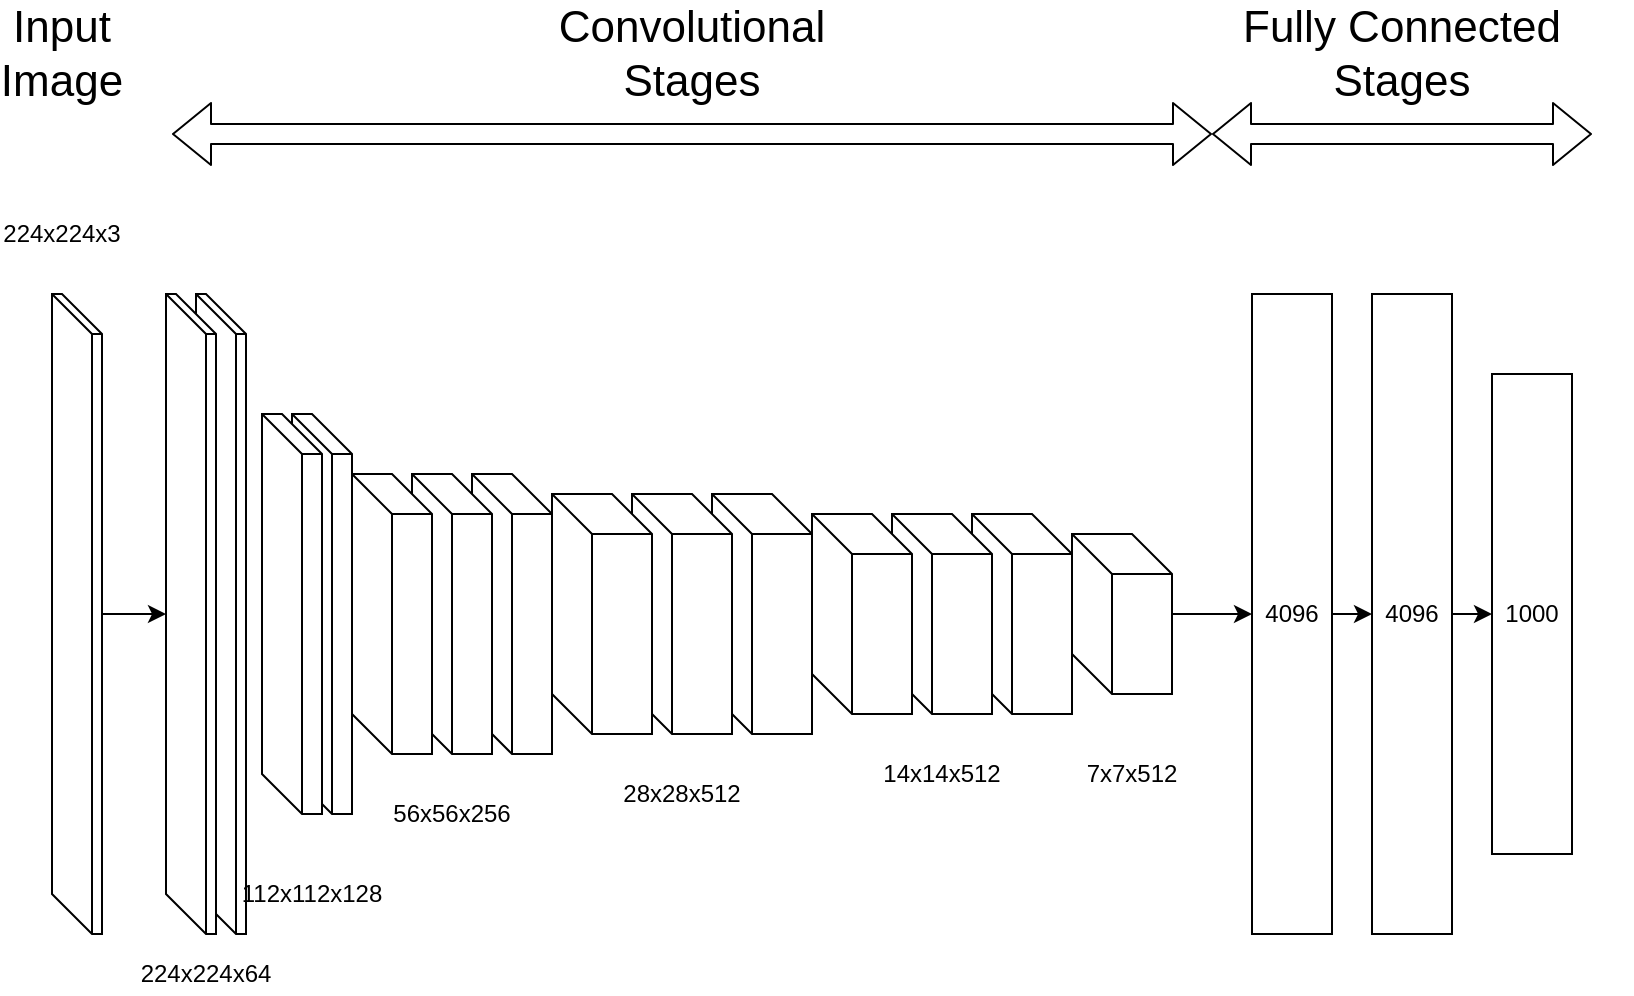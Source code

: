 <mxGraphModel dx="1303" dy="841" grid="1" gridSize="10" guides="1" tooltips="1" connect="1" arrows="1" fold="1" page="1" pageScale="1" pageWidth="850" pageHeight="1100" background="#ffffff"><root><mxCell id="0"/><mxCell id="1" parent="0"/><mxCell id="29" value="" style="shape=cube;whiteSpace=wrap;html=1;boundedLbl=1;" parent="1" vertex="1"><mxGeometry x="500" y="310" width="50" height="100" as="geometry"/></mxCell><mxCell id="8" value="" style="shape=cube;whiteSpace=wrap;html=1;boundedLbl=1;" parent="1" vertex="1"><mxGeometry x="460" y="310" width="50" height="100" as="geometry"/></mxCell><mxCell id="4" value="" style="shape=cube;whiteSpace=wrap;html=1;boundedLbl=1;" parent="1" vertex="1"><mxGeometry x="112" y="200" width="25" height="320" as="geometry"/></mxCell><mxCell id="35" style="edgeStyle=orthogonalEdgeStyle;rounded=0;html=1;exitX=1;exitY=0.5;entryX=0;entryY=0.5;jettySize=auto;orthogonalLoop=1;" parent="1" source="5" target="32" edge="1"><mxGeometry relative="1" as="geometry"/></mxCell><mxCell id="5" value="" style="shape=cube;whiteSpace=wrap;html=1;boundedLbl=1;" parent="1" vertex="1"><mxGeometry x="550" y="320" width="50" height="80" as="geometry"/></mxCell><mxCell id="9" value="" style="shape=cube;whiteSpace=wrap;html=1;boundedLbl=1;" parent="1" vertex="1"><mxGeometry x="420" y="310" width="50" height="100" as="geometry"/></mxCell><mxCell id="10" value="" style="shape=cube;whiteSpace=wrap;html=1;boundedLbl=1;" parent="1" vertex="1"><mxGeometry x="370" y="300" width="50" height="120" as="geometry"/></mxCell><mxCell id="11" value="" style="shape=cube;whiteSpace=wrap;html=1;boundedLbl=1;" parent="1" vertex="1"><mxGeometry x="330" y="300" width="50" height="120" as="geometry"/></mxCell><mxCell id="12" value="" style="shape=cube;whiteSpace=wrap;html=1;boundedLbl=1;" parent="1" vertex="1"><mxGeometry x="290" y="300" width="50" height="120" as="geometry"/></mxCell><mxCell id="13" value="" style="shape=cube;whiteSpace=wrap;html=1;boundedLbl=1;" parent="1" vertex="1"><mxGeometry x="250" y="290" width="40" height="140" as="geometry"/></mxCell><mxCell id="14" value="" style="shape=cube;whiteSpace=wrap;html=1;boundedLbl=1;" parent="1" vertex="1"><mxGeometry x="220" y="290" width="40" height="140" as="geometry"/></mxCell><mxCell id="18" style="edgeStyle=orthogonalEdgeStyle;rounded=0;html=1;exitX=0;exitY=0.75;jettySize=auto;orthogonalLoop=1;" parent="1" source="15" edge="1"><mxGeometry relative="1" as="geometry"><mxPoint x="150" y="395" as="targetPoint"/></mxGeometry></mxCell><mxCell id="15" value="" style="shape=cube;whiteSpace=wrap;html=1;boundedLbl=1;" parent="1" vertex="1"><mxGeometry x="190" y="290" width="40" height="140" as="geometry"/></mxCell><mxCell id="16" value="" style="shape=cube;whiteSpace=wrap;html=1;boundedLbl=1;" parent="1" vertex="1"><mxGeometry x="160" y="260" width="30" height="200" as="geometry"/></mxCell><mxCell id="17" value="" style="shape=cube;whiteSpace=wrap;html=1;boundedLbl=1;" parent="1" vertex="1"><mxGeometry x="145" y="260" width="30" height="200" as="geometry"/></mxCell><mxCell id="21" value="" style="shape=cube;whiteSpace=wrap;html=1;boundedLbl=1;" parent="1" vertex="1"><mxGeometry x="97" y="200" width="25" height="320" as="geometry"/></mxCell><mxCell id="23" value="112x112x128" style="text;html=1;strokeColor=none;fillColor=none;align=center;verticalAlign=middle;whiteSpace=wrap;rounded=0;" parent="1" vertex="1"><mxGeometry x="150" y="490" width="40" height="20" as="geometry"/></mxCell><mxCell id="24" value="56x56x256" style="text;html=1;strokeColor=none;fillColor=none;align=center;verticalAlign=middle;whiteSpace=wrap;rounded=0;" parent="1" vertex="1"><mxGeometry x="220" y="450" width="40" height="20" as="geometry"/></mxCell><mxCell id="26" value="28x28x512" style="text;html=1;strokeColor=none;fillColor=none;align=center;verticalAlign=middle;whiteSpace=wrap;rounded=0;" parent="1" vertex="1"><mxGeometry x="335" y="440" width="40" height="20" as="geometry"/></mxCell><mxCell id="27" value="14x14x512" style="text;html=1;strokeColor=none;fillColor=none;align=center;verticalAlign=middle;whiteSpace=wrap;rounded=0;" parent="1" vertex="1"><mxGeometry x="465" y="430" width="40" height="20" as="geometry"/></mxCell><mxCell id="28" value="7x7x512" style="text;html=1;strokeColor=none;fillColor=none;align=center;verticalAlign=middle;whiteSpace=wrap;rounded=0;" parent="1" vertex="1"><mxGeometry x="560" y="430" width="40" height="20" as="geometry"/></mxCell><mxCell id="36" style="edgeStyle=orthogonalEdgeStyle;rounded=0;html=1;exitX=1;exitY=0.5;entryX=0;entryY=0.5;jettySize=auto;orthogonalLoop=1;" parent="1" source="32" target="33" edge="1"><mxGeometry relative="1" as="geometry"/></mxCell><mxCell id="32" value="4096" style="rounded=0;whiteSpace=wrap;html=1;" parent="1" vertex="1"><mxGeometry x="640" y="200" width="40" height="320" as="geometry"/></mxCell><mxCell id="39" style="edgeStyle=orthogonalEdgeStyle;rounded=0;html=1;exitX=1;exitY=0.5;entryX=0;entryY=0.5;jettySize=auto;orthogonalLoop=1;" parent="1" source="33" target="34" edge="1"><mxGeometry relative="1" as="geometry"/></mxCell><mxCell id="33" value="4096" style="rounded=0;whiteSpace=wrap;html=1;" parent="1" vertex="1"><mxGeometry x="700" y="200" width="40" height="320" as="geometry"/></mxCell><mxCell id="34" value="1000" style="rounded=0;whiteSpace=wrap;html=1;" parent="1" vertex="1"><mxGeometry x="760" y="240" width="40" height="240" as="geometry"/></mxCell><mxCell id="40" value="" style="shape=flexArrow;endArrow=classic;startArrow=classic;html=1;fillColor=#ffffff;" parent="1" edge="1"><mxGeometry width="50" height="50" relative="1" as="geometry"><mxPoint x="100" y="120" as="sourcePoint"/><mxPoint x="620" y="120" as="targetPoint"/></mxGeometry></mxCell><mxCell id="41" value="" style="shape=flexArrow;endArrow=classic;startArrow=classic;html=1;fillColor=#ffffff;" parent="1" edge="1"><mxGeometry width="50" height="50" relative="1" as="geometry"><mxPoint x="620" y="120" as="sourcePoint"/><mxPoint x="810" y="120" as="targetPoint"/></mxGeometry></mxCell><mxCell id="42" value="Convolutional Stages" style="text;html=1;strokeColor=none;fillColor=none;align=center;verticalAlign=middle;whiteSpace=wrap;rounded=0;fontSize=22;" parent="1" vertex="1"><mxGeometry x="340" y="70" width="40" height="20" as="geometry"/></mxCell><mxCell id="43" value="Fully Connected Stages" style="text;html=1;strokeColor=none;fillColor=none;align=center;verticalAlign=middle;whiteSpace=wrap;rounded=0;fontSize=22;" parent="1" vertex="1"><mxGeometry x="600" y="70" width="230" height="20" as="geometry"/></mxCell><mxCell id="44" value="224x224x64" style="text;html=1;strokeColor=none;fillColor=none;align=center;verticalAlign=middle;whiteSpace=wrap;rounded=0;" parent="1" vertex="1"><mxGeometry x="97" y="530" width="40" height="20" as="geometry"/></mxCell><mxCell id="45" value="224x224x3" style="text;html=1;strokeColor=none;fillColor=none;align=center;verticalAlign=middle;whiteSpace=wrap;rounded=0;" parent="1" vertex="1"><mxGeometry x="25" y="160" width="40" height="20" as="geometry"/></mxCell><mxCell id="50" style="edgeStyle=orthogonalEdgeStyle;rounded=0;html=1;exitX=1;exitY=0.5;entryX=0;entryY=0.5;jettySize=auto;orthogonalLoop=1;fontSize=20;" parent="1" source="47" target="21" edge="1"><mxGeometry relative="1" as="geometry"/></mxCell><mxCell id="47" value="" style="shape=cube;whiteSpace=wrap;html=1;boundedLbl=1;" parent="1" vertex="1"><mxGeometry x="40" y="200" width="25" height="320" as="geometry"/></mxCell><mxCell id="49" value="&lt;div&gt;Input&lt;/div&gt;&lt;div&gt;Image&lt;br&gt;&lt;/div&gt;" style="text;html=1;strokeColor=none;fillColor=none;align=center;verticalAlign=middle;whiteSpace=wrap;rounded=0;fontSize=22;" parent="1" vertex="1"><mxGeometry x="25" y="70" width="40" height="20" as="geometry"/></mxCell></root></mxGraphModel>